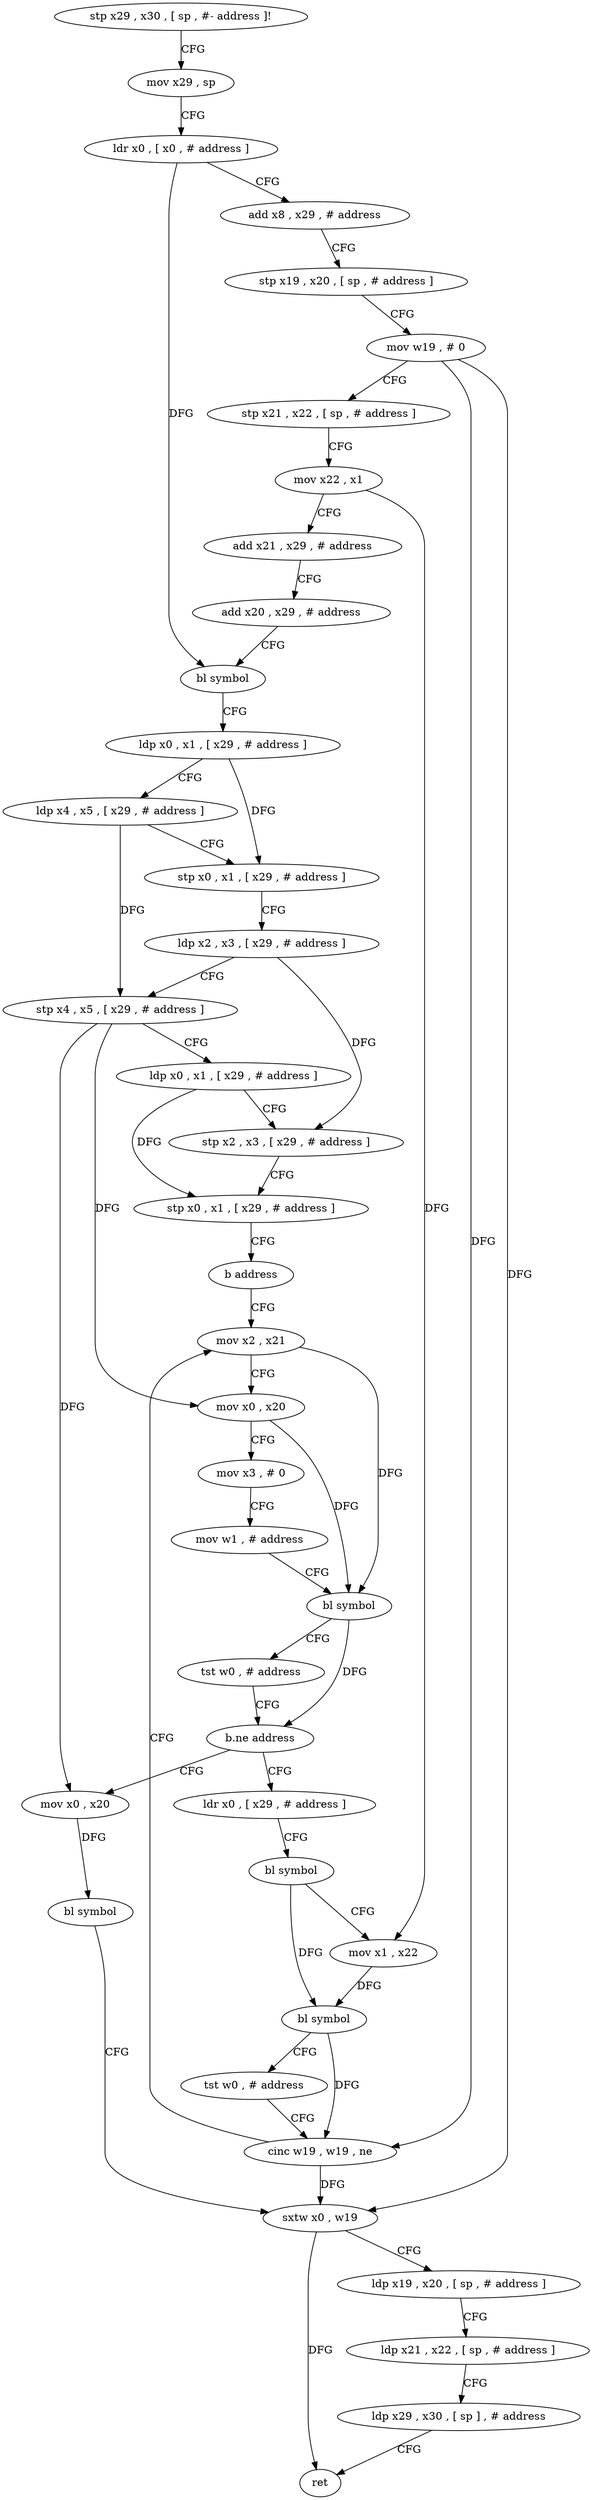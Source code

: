 digraph "func" {
"85896" [label = "stp x29 , x30 , [ sp , #- address ]!" ]
"85900" [label = "mov x29 , sp" ]
"85904" [label = "ldr x0 , [ x0 , # address ]" ]
"85908" [label = "add x8 , x29 , # address" ]
"85912" [label = "stp x19 , x20 , [ sp , # address ]" ]
"85916" [label = "mov w19 , # 0" ]
"85920" [label = "stp x21 , x22 , [ sp , # address ]" ]
"85924" [label = "mov x22 , x1" ]
"85928" [label = "add x21 , x29 , # address" ]
"85932" [label = "add x20 , x29 , # address" ]
"85936" [label = "bl symbol" ]
"85940" [label = "ldp x0 , x1 , [ x29 , # address ]" ]
"85944" [label = "ldp x4 , x5 , [ x29 , # address ]" ]
"85948" [label = "stp x0 , x1 , [ x29 , # address ]" ]
"85952" [label = "ldp x2 , x3 , [ x29 , # address ]" ]
"85956" [label = "stp x4 , x5 , [ x29 , # address ]" ]
"85960" [label = "ldp x0 , x1 , [ x29 , # address ]" ]
"85964" [label = "stp x2 , x3 , [ x29 , # address ]" ]
"85968" [label = "stp x0 , x1 , [ x29 , # address ]" ]
"85972" [label = "b address" ]
"86000" [label = "mov x2 , x21" ]
"86004" [label = "mov x0 , x20" ]
"86008" [label = "mov x3 , # 0" ]
"86012" [label = "mov w1 , # address" ]
"86016" [label = "bl symbol" ]
"86020" [label = "tst w0 , # address" ]
"86024" [label = "b.ne address" ]
"85976" [label = "ldr x0 , [ x29 , # address ]" ]
"86028" [label = "mov x0 , x20" ]
"85980" [label = "bl symbol" ]
"85984" [label = "mov x1 , x22" ]
"85988" [label = "bl symbol" ]
"85992" [label = "tst w0 , # address" ]
"85996" [label = "cinc w19 , w19 , ne" ]
"86032" [label = "bl symbol" ]
"86036" [label = "sxtw x0 , w19" ]
"86040" [label = "ldp x19 , x20 , [ sp , # address ]" ]
"86044" [label = "ldp x21 , x22 , [ sp , # address ]" ]
"86048" [label = "ldp x29 , x30 , [ sp ] , # address" ]
"86052" [label = "ret" ]
"85896" -> "85900" [ label = "CFG" ]
"85900" -> "85904" [ label = "CFG" ]
"85904" -> "85908" [ label = "CFG" ]
"85904" -> "85936" [ label = "DFG" ]
"85908" -> "85912" [ label = "CFG" ]
"85912" -> "85916" [ label = "CFG" ]
"85916" -> "85920" [ label = "CFG" ]
"85916" -> "86036" [ label = "DFG" ]
"85916" -> "85996" [ label = "DFG" ]
"85920" -> "85924" [ label = "CFG" ]
"85924" -> "85928" [ label = "CFG" ]
"85924" -> "85984" [ label = "DFG" ]
"85928" -> "85932" [ label = "CFG" ]
"85932" -> "85936" [ label = "CFG" ]
"85936" -> "85940" [ label = "CFG" ]
"85940" -> "85944" [ label = "CFG" ]
"85940" -> "85948" [ label = "DFG" ]
"85944" -> "85948" [ label = "CFG" ]
"85944" -> "85956" [ label = "DFG" ]
"85948" -> "85952" [ label = "CFG" ]
"85952" -> "85956" [ label = "CFG" ]
"85952" -> "85964" [ label = "DFG" ]
"85956" -> "85960" [ label = "CFG" ]
"85956" -> "86004" [ label = "DFG" ]
"85956" -> "86028" [ label = "DFG" ]
"85960" -> "85964" [ label = "CFG" ]
"85960" -> "85968" [ label = "DFG" ]
"85964" -> "85968" [ label = "CFG" ]
"85968" -> "85972" [ label = "CFG" ]
"85972" -> "86000" [ label = "CFG" ]
"86000" -> "86004" [ label = "CFG" ]
"86000" -> "86016" [ label = "DFG" ]
"86004" -> "86008" [ label = "CFG" ]
"86004" -> "86016" [ label = "DFG" ]
"86008" -> "86012" [ label = "CFG" ]
"86012" -> "86016" [ label = "CFG" ]
"86016" -> "86020" [ label = "CFG" ]
"86016" -> "86024" [ label = "DFG" ]
"86020" -> "86024" [ label = "CFG" ]
"86024" -> "85976" [ label = "CFG" ]
"86024" -> "86028" [ label = "CFG" ]
"85976" -> "85980" [ label = "CFG" ]
"86028" -> "86032" [ label = "DFG" ]
"85980" -> "85984" [ label = "CFG" ]
"85980" -> "85988" [ label = "DFG" ]
"85984" -> "85988" [ label = "DFG" ]
"85988" -> "85992" [ label = "CFG" ]
"85988" -> "85996" [ label = "DFG" ]
"85992" -> "85996" [ label = "CFG" ]
"85996" -> "86000" [ label = "CFG" ]
"85996" -> "86036" [ label = "DFG" ]
"86032" -> "86036" [ label = "CFG" ]
"86036" -> "86040" [ label = "CFG" ]
"86036" -> "86052" [ label = "DFG" ]
"86040" -> "86044" [ label = "CFG" ]
"86044" -> "86048" [ label = "CFG" ]
"86048" -> "86052" [ label = "CFG" ]
}
